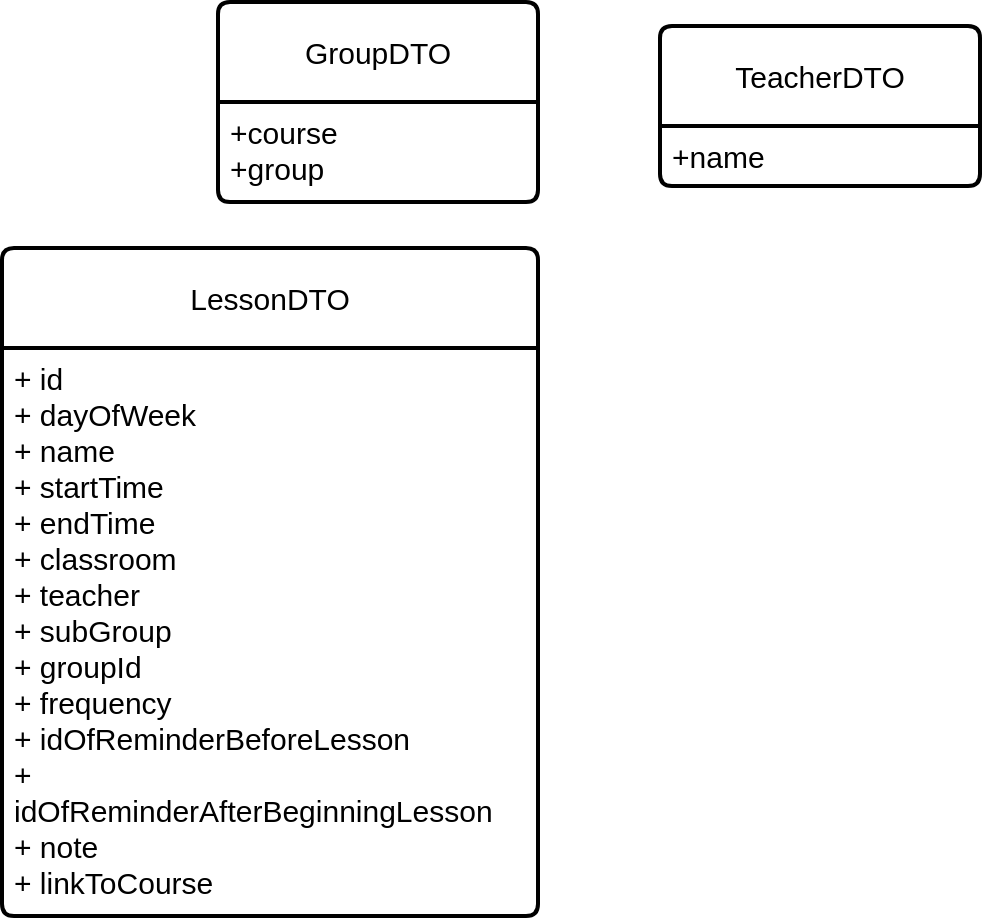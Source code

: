 <mxfile version="26.1.1">
  <diagram name="бд" id="ctb7gI_ueX9C2qkwRM6h">
    <mxGraphModel dx="1877" dy="629" grid="0" gridSize="10" guides="1" tooltips="1" connect="1" arrows="1" fold="1" page="1" pageScale="1" pageWidth="827" pageHeight="1169" math="0" shadow="0">
      <root>
        <mxCell id="0" />
        <mxCell id="1" parent="0" />
        <mxCell id="aLCFNT-XdS_qPV-4GeK4-34" value="TeacherDTO" style="swimlane;childLayout=stackLayout;horizontal=1;startSize=50;horizontalStack=0;rounded=1;fontSize=15;fontStyle=0;strokeWidth=2;resizeParent=0;resizeLast=1;shadow=0;dashed=0;align=center;arcSize=4;whiteSpace=wrap;html=1;fontColor=default;" parent="1" vertex="1">
          <mxGeometry x="61" y="39" width="160" height="80" as="geometry" />
        </mxCell>
        <mxCell id="aLCFNT-XdS_qPV-4GeK4-35" value="+name" style="align=left;strokeColor=none;fillColor=none;spacingLeft=4;spacingRight=4;fontSize=15;verticalAlign=top;resizable=0;rotatable=0;part=1;html=1;whiteSpace=wrap;" parent="aLCFNT-XdS_qPV-4GeK4-34" vertex="1">
          <mxGeometry y="50" width="160" height="30" as="geometry" />
        </mxCell>
        <mxCell id="aLCFNT-XdS_qPV-4GeK4-36" value="GroupDTO" style="swimlane;childLayout=stackLayout;horizontal=1;startSize=50;horizontalStack=0;rounded=1;fontSize=15;fontStyle=0;strokeWidth=2;resizeParent=0;resizeLast=1;shadow=0;dashed=0;align=center;arcSize=4;whiteSpace=wrap;html=1;fontColor=default;" parent="1" vertex="1">
          <mxGeometry x="-160" y="27" width="160" height="100" as="geometry" />
        </mxCell>
        <mxCell id="aLCFNT-XdS_qPV-4GeK4-37" value="+course&lt;div&gt;+&lt;span style=&quot;background-color: transparent; color: light-dark(rgb(0, 0, 0), rgb(255, 255, 255));&quot;&gt;group&lt;/span&gt;&lt;/div&gt;" style="align=left;strokeColor=none;fillColor=none;spacingLeft=4;spacingRight=4;fontSize=15;verticalAlign=top;resizable=0;rotatable=0;part=1;html=1;whiteSpace=wrap;" parent="aLCFNT-XdS_qPV-4GeK4-36" vertex="1">
          <mxGeometry y="50" width="160" height="50" as="geometry" />
        </mxCell>
        <mxCell id="sVQ-PdgdpAy3A2vfllQu-1" value="LessonDTO" style="swimlane;childLayout=stackLayout;horizontal=1;startSize=50;horizontalStack=0;rounded=1;fontSize=15;fontStyle=0;strokeWidth=2;resizeParent=0;resizeLast=1;shadow=0;dashed=0;align=center;arcSize=4;whiteSpace=wrap;html=1;fontColor=default;" parent="1" vertex="1">
          <mxGeometry x="-268" y="150" width="268" height="334" as="geometry" />
        </mxCell>
        <mxCell id="sVQ-PdgdpAy3A2vfllQu-2" value="&lt;div&gt;+ id&amp;nbsp;&lt;/div&gt;&lt;div&gt;+ dayOfWeek&amp;nbsp;&amp;nbsp;&lt;/div&gt;&lt;div&gt;+ name&amp;nbsp;&amp;nbsp;&lt;/div&gt;&lt;div&gt;+ startTime&amp;nbsp;&amp;nbsp;&lt;/div&gt;&lt;div&gt;+ endTime&amp;nbsp;&amp;nbsp;&lt;/div&gt;&lt;div&gt;+ classroom&amp;nbsp;&amp;nbsp;&lt;/div&gt;&lt;div&gt;+ teacher&amp;nbsp;&amp;nbsp;&lt;/div&gt;&lt;div&gt;+ subGroup&amp;nbsp;&amp;nbsp;&lt;/div&gt;&lt;div&gt;+ groupId&amp;nbsp;&amp;nbsp;&lt;/div&gt;&lt;div&gt;+ frequency&amp;nbsp;&amp;nbsp;&lt;/div&gt;&lt;div&gt;+ idOfReminderBeforeLesson&amp;nbsp;&amp;nbsp;&lt;/div&gt;&lt;div&gt;+ idOfReminderAfterBeginningLesson&amp;nbsp;&amp;nbsp;&lt;/div&gt;&lt;div&gt;+ note&amp;nbsp;&amp;nbsp;&lt;/div&gt;&lt;div&gt;+ linkToCourse&amp;nbsp;&amp;nbsp;&lt;/div&gt;" style="align=left;strokeColor=none;fillColor=none;spacingLeft=4;spacingRight=4;fontSize=15;verticalAlign=top;resizable=0;rotatable=0;part=1;html=1;whiteSpace=wrap;" parent="sVQ-PdgdpAy3A2vfllQu-1" vertex="1">
          <mxGeometry y="50" width="268" height="284" as="geometry" />
        </mxCell>
      </root>
    </mxGraphModel>
  </diagram>
</mxfile>
